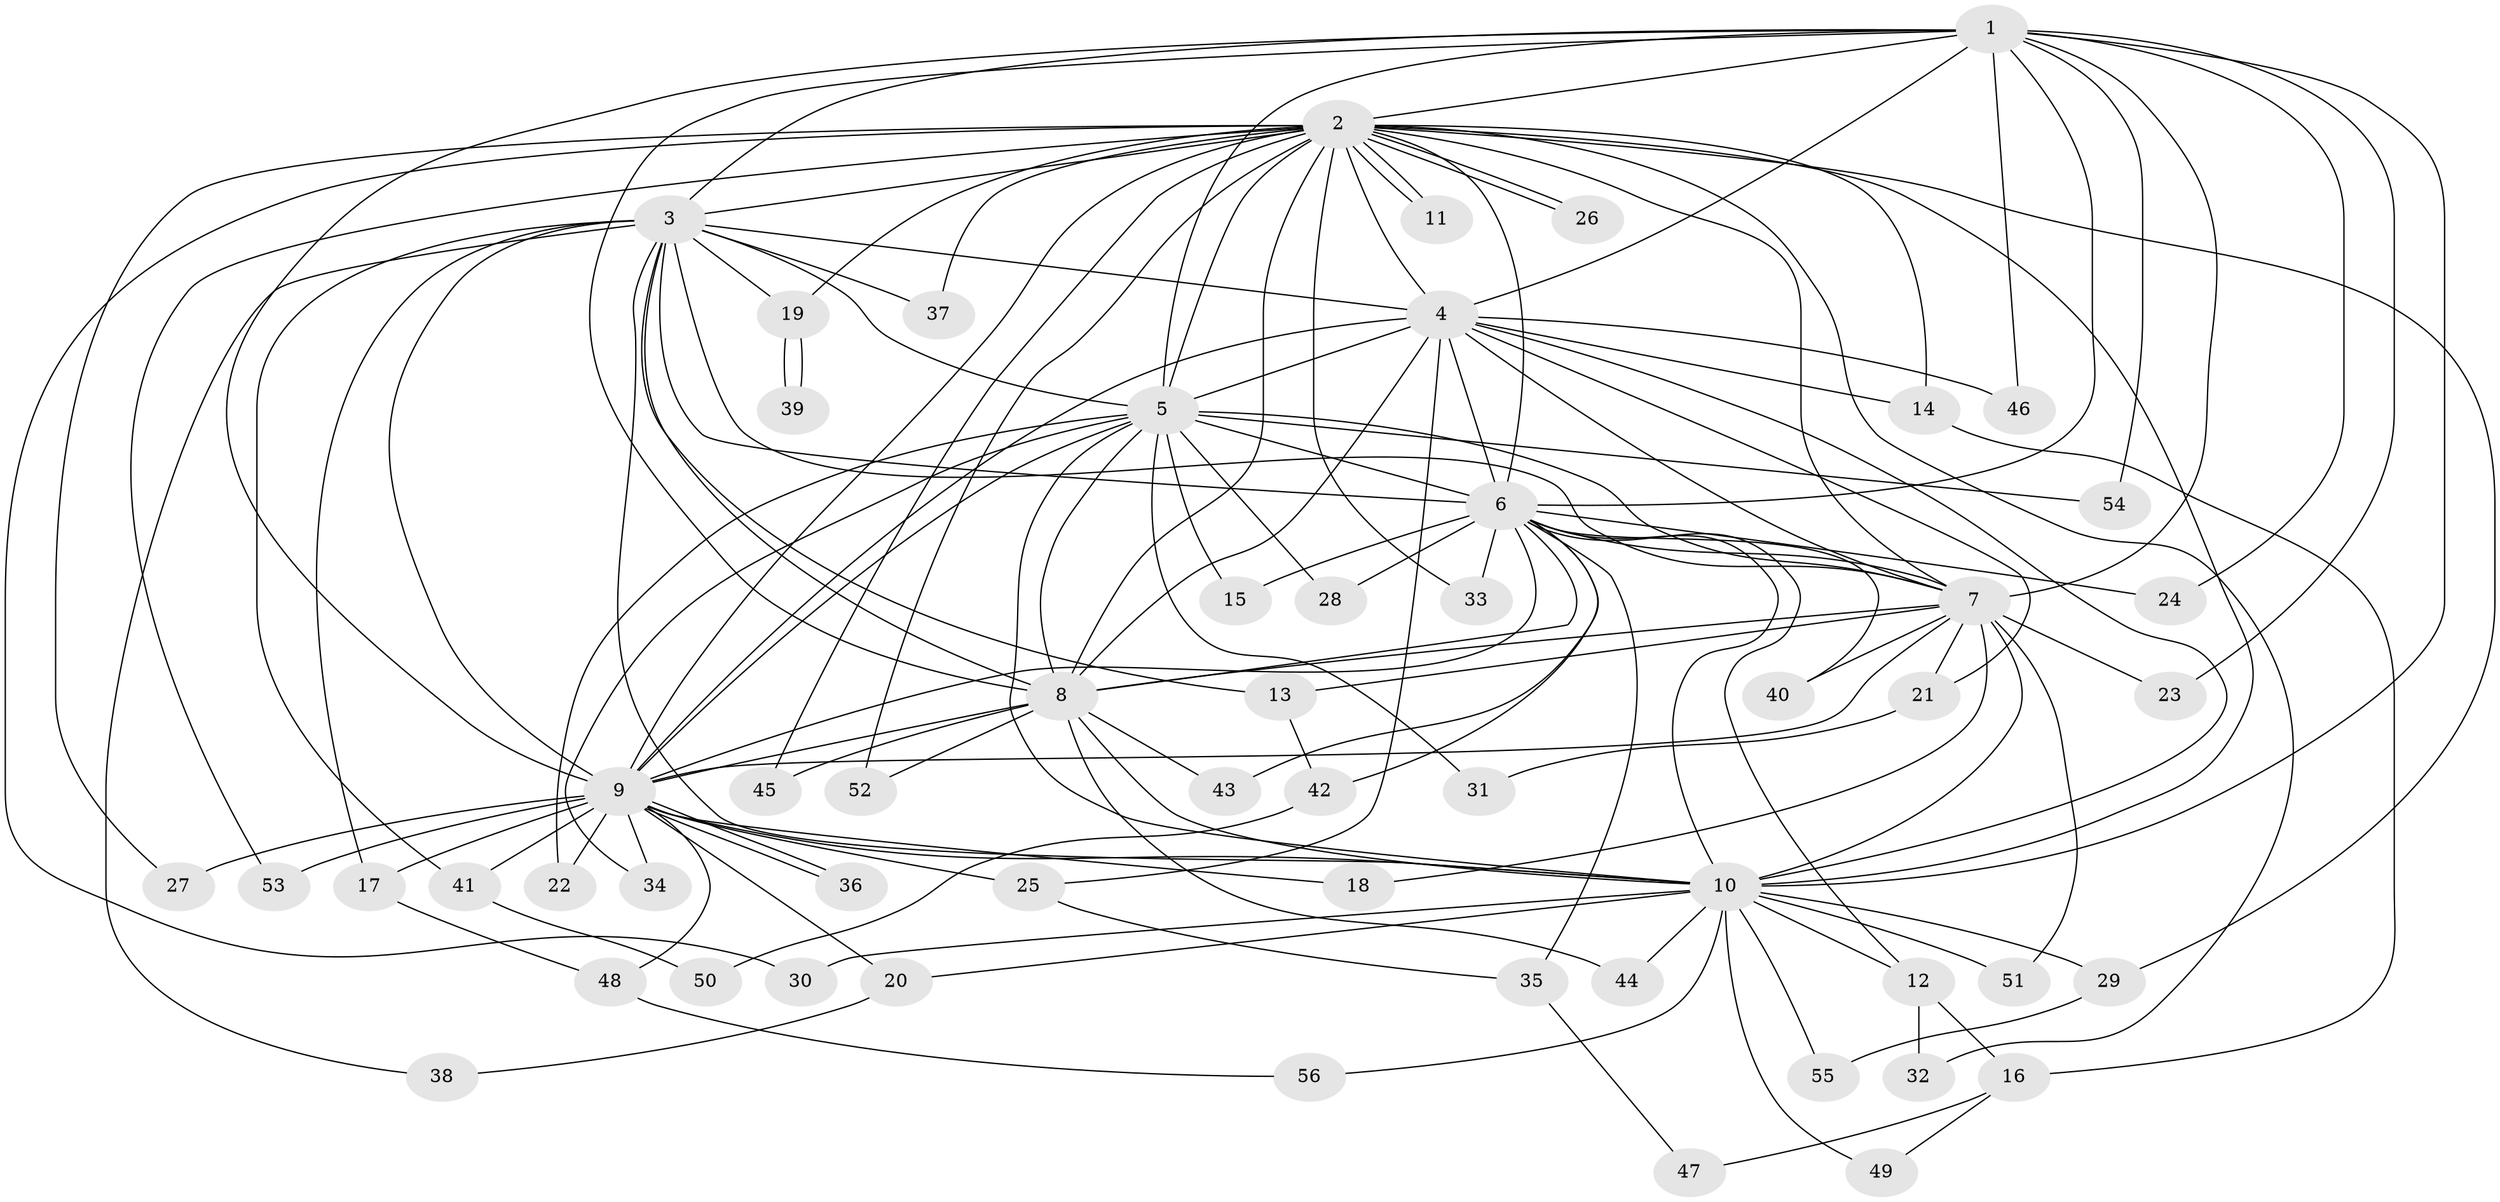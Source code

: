 // coarse degree distribution, {10: 0.023809523809523808, 20: 0.047619047619047616, 13: 0.023809523809523808, 16: 0.023809523809523808, 15: 0.023809523809523808, 9: 0.023809523809523808, 17: 0.023809523809523808, 2: 0.5714285714285714, 6: 0.023809523809523808, 4: 0.023809523809523808, 3: 0.16666666666666666, 1: 0.023809523809523808}
// Generated by graph-tools (version 1.1) at 2025/23/03/03/25 07:23:47]
// undirected, 56 vertices, 137 edges
graph export_dot {
graph [start="1"]
  node [color=gray90,style=filled];
  1;
  2;
  3;
  4;
  5;
  6;
  7;
  8;
  9;
  10;
  11;
  12;
  13;
  14;
  15;
  16;
  17;
  18;
  19;
  20;
  21;
  22;
  23;
  24;
  25;
  26;
  27;
  28;
  29;
  30;
  31;
  32;
  33;
  34;
  35;
  36;
  37;
  38;
  39;
  40;
  41;
  42;
  43;
  44;
  45;
  46;
  47;
  48;
  49;
  50;
  51;
  52;
  53;
  54;
  55;
  56;
  1 -- 2;
  1 -- 3;
  1 -- 4;
  1 -- 5;
  1 -- 6;
  1 -- 7;
  1 -- 8;
  1 -- 9;
  1 -- 10;
  1 -- 23;
  1 -- 24;
  1 -- 46;
  1 -- 54;
  2 -- 3;
  2 -- 4;
  2 -- 5;
  2 -- 6;
  2 -- 7;
  2 -- 8;
  2 -- 9;
  2 -- 10;
  2 -- 11;
  2 -- 11;
  2 -- 14;
  2 -- 19;
  2 -- 26;
  2 -- 26;
  2 -- 27;
  2 -- 29;
  2 -- 30;
  2 -- 32;
  2 -- 33;
  2 -- 37;
  2 -- 45;
  2 -- 52;
  2 -- 53;
  3 -- 4;
  3 -- 5;
  3 -- 6;
  3 -- 7;
  3 -- 8;
  3 -- 9;
  3 -- 10;
  3 -- 13;
  3 -- 17;
  3 -- 19;
  3 -- 37;
  3 -- 38;
  3 -- 41;
  4 -- 5;
  4 -- 6;
  4 -- 7;
  4 -- 8;
  4 -- 9;
  4 -- 10;
  4 -- 14;
  4 -- 21;
  4 -- 25;
  4 -- 46;
  5 -- 6;
  5 -- 7;
  5 -- 8;
  5 -- 9;
  5 -- 10;
  5 -- 15;
  5 -- 22;
  5 -- 28;
  5 -- 31;
  5 -- 34;
  5 -- 54;
  6 -- 7;
  6 -- 8;
  6 -- 9;
  6 -- 10;
  6 -- 12;
  6 -- 15;
  6 -- 24;
  6 -- 28;
  6 -- 33;
  6 -- 35;
  6 -- 40;
  6 -- 42;
  6 -- 43;
  7 -- 8;
  7 -- 9;
  7 -- 10;
  7 -- 13;
  7 -- 18;
  7 -- 21;
  7 -- 23;
  7 -- 40;
  7 -- 51;
  8 -- 9;
  8 -- 10;
  8 -- 43;
  8 -- 44;
  8 -- 45;
  8 -- 52;
  9 -- 10;
  9 -- 17;
  9 -- 18;
  9 -- 20;
  9 -- 22;
  9 -- 25;
  9 -- 27;
  9 -- 34;
  9 -- 36;
  9 -- 36;
  9 -- 41;
  9 -- 48;
  9 -- 53;
  10 -- 12;
  10 -- 20;
  10 -- 29;
  10 -- 30;
  10 -- 44;
  10 -- 49;
  10 -- 51;
  10 -- 55;
  10 -- 56;
  12 -- 16;
  12 -- 32;
  13 -- 42;
  14 -- 16;
  16 -- 47;
  16 -- 49;
  17 -- 48;
  19 -- 39;
  19 -- 39;
  20 -- 38;
  21 -- 31;
  25 -- 35;
  29 -- 55;
  35 -- 47;
  41 -- 50;
  42 -- 50;
  48 -- 56;
}
